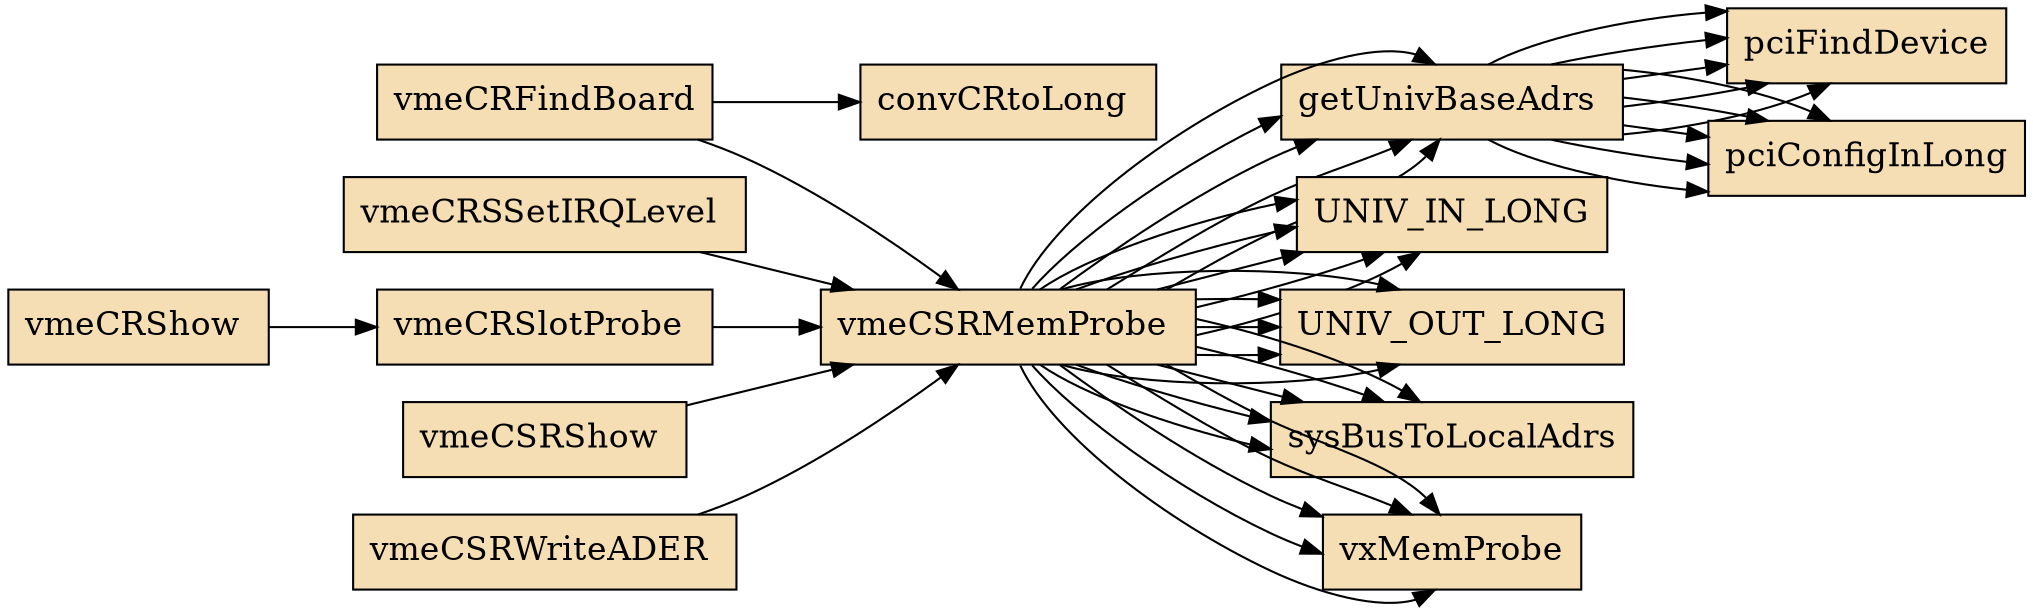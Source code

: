digraph G{
	rankdir=LR;
	size="1920,1080";
	node [fontsize=16,fontcolor=black,style=filled,fillcolor=Wheat,shape=box];
	"vmeCRFindBoard" -> "vmeCSRMemProbe ";
	"vmeCSRMemProbe " -> "getUnivBaseAdrs ";
	"getUnivBaseAdrs " -> "pciFindDevice";
	"getUnivBaseAdrs " -> "pciConfigInLong";
	"vmeCSRMemProbe " -> "UNIV_IN_LONG";
	"vmeCSRMemProbe " -> "UNIV_OUT_LONG";
	"vmeCSRMemProbe " -> "sysBusToLocalAdrs";
	"vmeCSRMemProbe " -> "vxMemProbe";
	"vmeCRFindBoard" -> "convCRtoLong ";
	"vmeCRSSetIRQLevel " -> "vmeCSRMemProbe ";
	"vmeCSRMemProbe " -> "getUnivBaseAdrs ";
	"getUnivBaseAdrs " -> "pciFindDevice";
	"getUnivBaseAdrs " -> "pciConfigInLong";
	"vmeCSRMemProbe " -> "UNIV_IN_LONG";
	"vmeCSRMemProbe " -> "UNIV_OUT_LONG";
	"vmeCSRMemProbe " -> "sysBusToLocalAdrs";
	"vmeCSRMemProbe " -> "vxMemProbe";
	"vmeCRShow " -> "vmeCRSlotProbe ";
	"vmeCRSlotProbe " -> "vmeCSRMemProbe ";
	"vmeCSRMemProbe " -> "getUnivBaseAdrs ";
	"getUnivBaseAdrs " -> "pciFindDevice";
	"getUnivBaseAdrs " -> "pciConfigInLong";
	"vmeCSRMemProbe " -> "UNIV_IN_LONG";
	"vmeCSRMemProbe " -> "UNIV_OUT_LONG";
	"vmeCSRMemProbe " -> "sysBusToLocalAdrs";
	"vmeCSRMemProbe " -> "vxMemProbe";
	"vmeCSRShow " -> "vmeCSRMemProbe ";
	"vmeCSRMemProbe " -> "getUnivBaseAdrs ";
	"getUnivBaseAdrs " -> "pciFindDevice";
	"getUnivBaseAdrs " -> "pciConfigInLong";
	"vmeCSRMemProbe " -> "UNIV_IN_LONG";
	"vmeCSRMemProbe " -> "UNIV_OUT_LONG";
	"vmeCSRMemProbe " -> "sysBusToLocalAdrs";
	"vmeCSRMemProbe " -> "vxMemProbe";
	"vmeCSRWriteADER " -> "vmeCSRMemProbe ";
	"vmeCSRMemProbe " -> "getUnivBaseAdrs ";
	"getUnivBaseAdrs " -> "pciFindDevice";
	"getUnivBaseAdrs " -> "pciConfigInLong";
	"vmeCSRMemProbe " -> "UNIV_IN_LONG";
	"vmeCSRMemProbe " -> "UNIV_OUT_LONG";
	"vmeCSRMemProbe " -> "sysBusToLocalAdrs";
	"vmeCSRMemProbe " -> "vxMemProbe";
}
